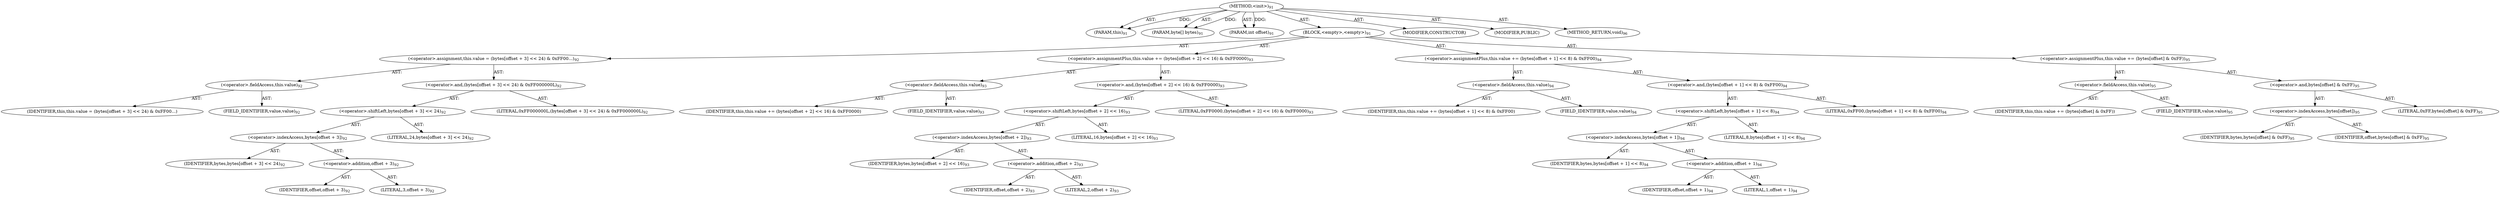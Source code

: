 digraph "&lt;init&gt;" {  
"111669149698" [label = <(METHOD,&lt;init&gt;)<SUB>91</SUB>> ]
"115964116996" [label = <(PARAM,this)<SUB>91</SUB>> ]
"115964116997" [label = <(PARAM,byte[] bytes)<SUB>91</SUB>> ]
"115964116998" [label = <(PARAM,int offset)<SUB>91</SUB>> ]
"25769803778" [label = <(BLOCK,&lt;empty&gt;,&lt;empty&gt;)<SUB>91</SUB>> ]
"30064771075" [label = <(&lt;operator&gt;.assignment,this.value = (bytes[offset + 3] &lt;&lt; 24) &amp; 0xFF00...)<SUB>92</SUB>> ]
"30064771076" [label = <(&lt;operator&gt;.fieldAccess,this.value)<SUB>92</SUB>> ]
"68719476740" [label = <(IDENTIFIER,this,this.value = (bytes[offset + 3] &lt;&lt; 24) &amp; 0xFF00...)> ]
"55834574849" [label = <(FIELD_IDENTIFIER,value,value)<SUB>92</SUB>> ]
"30064771077" [label = <(&lt;operator&gt;.and,(bytes[offset + 3] &lt;&lt; 24) &amp; 0xFF000000L)<SUB>92</SUB>> ]
"30064771078" [label = <(&lt;operator&gt;.shiftLeft,bytes[offset + 3] &lt;&lt; 24)<SUB>92</SUB>> ]
"30064771079" [label = <(&lt;operator&gt;.indexAccess,bytes[offset + 3])<SUB>92</SUB>> ]
"68719476741" [label = <(IDENTIFIER,bytes,bytes[offset + 3] &lt;&lt; 24)<SUB>92</SUB>> ]
"30064771080" [label = <(&lt;operator&gt;.addition,offset + 3)<SUB>92</SUB>> ]
"68719476742" [label = <(IDENTIFIER,offset,offset + 3)<SUB>92</SUB>> ]
"90194313217" [label = <(LITERAL,3,offset + 3)<SUB>92</SUB>> ]
"90194313218" [label = <(LITERAL,24,bytes[offset + 3] &lt;&lt; 24)<SUB>92</SUB>> ]
"90194313219" [label = <(LITERAL,0xFF000000L,(bytes[offset + 3] &lt;&lt; 24) &amp; 0xFF000000L)<SUB>92</SUB>> ]
"30064771081" [label = <(&lt;operator&gt;.assignmentPlus,this.value += (bytes[offset + 2] &lt;&lt; 16) &amp; 0xFF0000)<SUB>93</SUB>> ]
"30064771082" [label = <(&lt;operator&gt;.fieldAccess,this.value)<SUB>93</SUB>> ]
"68719476743" [label = <(IDENTIFIER,this,this.value += (bytes[offset + 2] &lt;&lt; 16) &amp; 0xFF0000)> ]
"55834574850" [label = <(FIELD_IDENTIFIER,value,value)<SUB>93</SUB>> ]
"30064771083" [label = <(&lt;operator&gt;.and,(bytes[offset + 2] &lt;&lt; 16) &amp; 0xFF0000)<SUB>93</SUB>> ]
"30064771084" [label = <(&lt;operator&gt;.shiftLeft,bytes[offset + 2] &lt;&lt; 16)<SUB>93</SUB>> ]
"30064771085" [label = <(&lt;operator&gt;.indexAccess,bytes[offset + 2])<SUB>93</SUB>> ]
"68719476744" [label = <(IDENTIFIER,bytes,bytes[offset + 2] &lt;&lt; 16)<SUB>93</SUB>> ]
"30064771086" [label = <(&lt;operator&gt;.addition,offset + 2)<SUB>93</SUB>> ]
"68719476745" [label = <(IDENTIFIER,offset,offset + 2)<SUB>93</SUB>> ]
"90194313220" [label = <(LITERAL,2,offset + 2)<SUB>93</SUB>> ]
"90194313221" [label = <(LITERAL,16,bytes[offset + 2] &lt;&lt; 16)<SUB>93</SUB>> ]
"90194313222" [label = <(LITERAL,0xFF0000,(bytes[offset + 2] &lt;&lt; 16) &amp; 0xFF0000)<SUB>93</SUB>> ]
"30064771087" [label = <(&lt;operator&gt;.assignmentPlus,this.value += (bytes[offset + 1] &lt;&lt; 8) &amp; 0xFF00)<SUB>94</SUB>> ]
"30064771088" [label = <(&lt;operator&gt;.fieldAccess,this.value)<SUB>94</SUB>> ]
"68719476746" [label = <(IDENTIFIER,this,this.value += (bytes[offset + 1] &lt;&lt; 8) &amp; 0xFF00)> ]
"55834574851" [label = <(FIELD_IDENTIFIER,value,value)<SUB>94</SUB>> ]
"30064771089" [label = <(&lt;operator&gt;.and,(bytes[offset + 1] &lt;&lt; 8) &amp; 0xFF00)<SUB>94</SUB>> ]
"30064771090" [label = <(&lt;operator&gt;.shiftLeft,bytes[offset + 1] &lt;&lt; 8)<SUB>94</SUB>> ]
"30064771091" [label = <(&lt;operator&gt;.indexAccess,bytes[offset + 1])<SUB>94</SUB>> ]
"68719476747" [label = <(IDENTIFIER,bytes,bytes[offset + 1] &lt;&lt; 8)<SUB>94</SUB>> ]
"30064771092" [label = <(&lt;operator&gt;.addition,offset + 1)<SUB>94</SUB>> ]
"68719476748" [label = <(IDENTIFIER,offset,offset + 1)<SUB>94</SUB>> ]
"90194313223" [label = <(LITERAL,1,offset + 1)<SUB>94</SUB>> ]
"90194313224" [label = <(LITERAL,8,bytes[offset + 1] &lt;&lt; 8)<SUB>94</SUB>> ]
"90194313225" [label = <(LITERAL,0xFF00,(bytes[offset + 1] &lt;&lt; 8) &amp; 0xFF00)<SUB>94</SUB>> ]
"30064771093" [label = <(&lt;operator&gt;.assignmentPlus,this.value += (bytes[offset] &amp; 0xFF))<SUB>95</SUB>> ]
"30064771094" [label = <(&lt;operator&gt;.fieldAccess,this.value)<SUB>95</SUB>> ]
"68719476749" [label = <(IDENTIFIER,this,this.value += (bytes[offset] &amp; 0xFF))> ]
"55834574852" [label = <(FIELD_IDENTIFIER,value,value)<SUB>95</SUB>> ]
"30064771095" [label = <(&lt;operator&gt;.and,bytes[offset] &amp; 0xFF)<SUB>95</SUB>> ]
"30064771096" [label = <(&lt;operator&gt;.indexAccess,bytes[offset])<SUB>95</SUB>> ]
"68719476750" [label = <(IDENTIFIER,bytes,bytes[offset] &amp; 0xFF)<SUB>95</SUB>> ]
"68719476751" [label = <(IDENTIFIER,offset,bytes[offset] &amp; 0xFF)<SUB>95</SUB>> ]
"90194313226" [label = <(LITERAL,0xFF,bytes[offset] &amp; 0xFF)<SUB>95</SUB>> ]
"133143986181" [label = <(MODIFIER,CONSTRUCTOR)> ]
"133143986182" [label = <(MODIFIER,PUBLIC)> ]
"128849018882" [label = <(METHOD_RETURN,void)<SUB>96</SUB>> ]
  "111669149698" -> "115964116996"  [ label = "AST: "] 
  "111669149698" -> "115964116997"  [ label = "AST: "] 
  "111669149698" -> "115964116998"  [ label = "AST: "] 
  "111669149698" -> "25769803778"  [ label = "AST: "] 
  "111669149698" -> "133143986181"  [ label = "AST: "] 
  "111669149698" -> "133143986182"  [ label = "AST: "] 
  "111669149698" -> "128849018882"  [ label = "AST: "] 
  "25769803778" -> "30064771075"  [ label = "AST: "] 
  "25769803778" -> "30064771081"  [ label = "AST: "] 
  "25769803778" -> "30064771087"  [ label = "AST: "] 
  "25769803778" -> "30064771093"  [ label = "AST: "] 
  "30064771075" -> "30064771076"  [ label = "AST: "] 
  "30064771075" -> "30064771077"  [ label = "AST: "] 
  "30064771076" -> "68719476740"  [ label = "AST: "] 
  "30064771076" -> "55834574849"  [ label = "AST: "] 
  "30064771077" -> "30064771078"  [ label = "AST: "] 
  "30064771077" -> "90194313219"  [ label = "AST: "] 
  "30064771078" -> "30064771079"  [ label = "AST: "] 
  "30064771078" -> "90194313218"  [ label = "AST: "] 
  "30064771079" -> "68719476741"  [ label = "AST: "] 
  "30064771079" -> "30064771080"  [ label = "AST: "] 
  "30064771080" -> "68719476742"  [ label = "AST: "] 
  "30064771080" -> "90194313217"  [ label = "AST: "] 
  "30064771081" -> "30064771082"  [ label = "AST: "] 
  "30064771081" -> "30064771083"  [ label = "AST: "] 
  "30064771082" -> "68719476743"  [ label = "AST: "] 
  "30064771082" -> "55834574850"  [ label = "AST: "] 
  "30064771083" -> "30064771084"  [ label = "AST: "] 
  "30064771083" -> "90194313222"  [ label = "AST: "] 
  "30064771084" -> "30064771085"  [ label = "AST: "] 
  "30064771084" -> "90194313221"  [ label = "AST: "] 
  "30064771085" -> "68719476744"  [ label = "AST: "] 
  "30064771085" -> "30064771086"  [ label = "AST: "] 
  "30064771086" -> "68719476745"  [ label = "AST: "] 
  "30064771086" -> "90194313220"  [ label = "AST: "] 
  "30064771087" -> "30064771088"  [ label = "AST: "] 
  "30064771087" -> "30064771089"  [ label = "AST: "] 
  "30064771088" -> "68719476746"  [ label = "AST: "] 
  "30064771088" -> "55834574851"  [ label = "AST: "] 
  "30064771089" -> "30064771090"  [ label = "AST: "] 
  "30064771089" -> "90194313225"  [ label = "AST: "] 
  "30064771090" -> "30064771091"  [ label = "AST: "] 
  "30064771090" -> "90194313224"  [ label = "AST: "] 
  "30064771091" -> "68719476747"  [ label = "AST: "] 
  "30064771091" -> "30064771092"  [ label = "AST: "] 
  "30064771092" -> "68719476748"  [ label = "AST: "] 
  "30064771092" -> "90194313223"  [ label = "AST: "] 
  "30064771093" -> "30064771094"  [ label = "AST: "] 
  "30064771093" -> "30064771095"  [ label = "AST: "] 
  "30064771094" -> "68719476749"  [ label = "AST: "] 
  "30064771094" -> "55834574852"  [ label = "AST: "] 
  "30064771095" -> "30064771096"  [ label = "AST: "] 
  "30064771095" -> "90194313226"  [ label = "AST: "] 
  "30064771096" -> "68719476750"  [ label = "AST: "] 
  "30064771096" -> "68719476751"  [ label = "AST: "] 
  "111669149698" -> "115964116996"  [ label = "DDG: "] 
  "111669149698" -> "115964116997"  [ label = "DDG: "] 
  "111669149698" -> "115964116998"  [ label = "DDG: "] 
}
